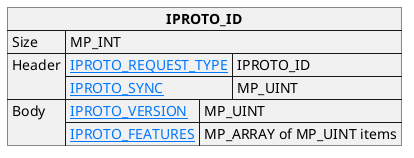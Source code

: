 @startuml

skinparam {
    HyperlinkColor #0077FF
    FontColor #313131
    BorderColor #313131
    BackgroundColor transparent
}

json "**IPROTO_ID**" as id_request {
    "Size": "MP_INT",
    "Header": {
      "[[https://tarantool.io/en/doc/latest/dev_guide/internals/iproto/keys IPROTO_REQUEST_TYPE]]": "IPROTO_ID",
      "[[https://tarantool.io/en/doc/latest/dev_guide/internals/iproto/keys IPROTO_SYNC]]": "MP_UINT"
    },
    "Body": {
      "[[https://tarantool.io/en/doc/latest/dev_guide/internals/iproto/keys IPROTO_VERSION]]": "MP_UINT",
      "[[https://tarantool.io/en/doc/latest/dev_guide/internals/iproto/keys IPROTO_FEATURES]]": "MP_ARRAY of MP_UINT items"
    }
}

@enduml

